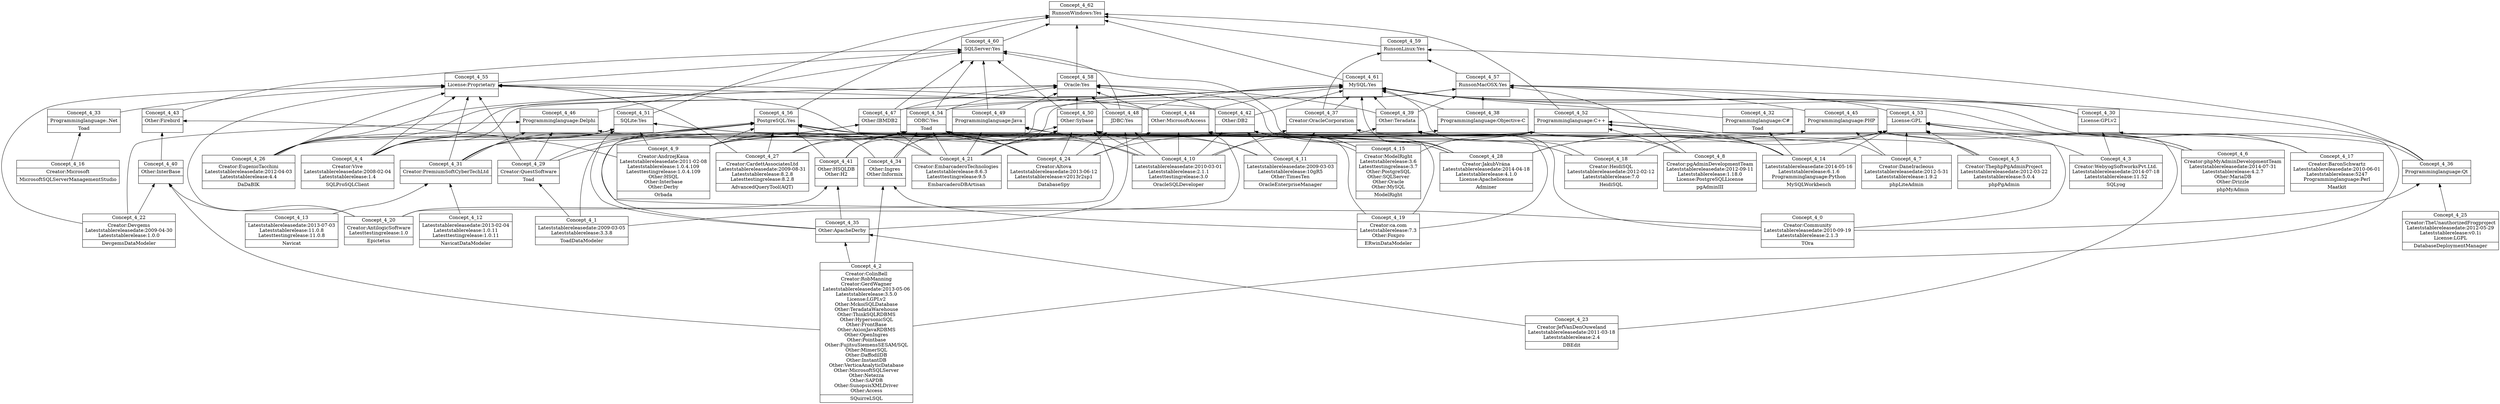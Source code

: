 digraph G { 
	rankdir=BT;
subgraph 4 { 
label="4";
1 [shape=record,label="{Concept_4_6|Creator:phpMyAdminDevelopmentTeam\nLateststablereleasedate:2014-07-31\nLateststablerelease:4.2.7\nOther:MariaDB\nOther:Drizzle\n|phpMyAdmin\n}"];
2 [shape=record,label="{Concept_4_5|Creator:ThephpPgAdminProject\nLateststablereleasedate:2012-03-22\nLateststablerelease:5.0.4\n|phpPgAdmin\n}"];
3 [shape=record,label="{Concept_4_20|Creator:AntilogicSoftware\nLatesttestingrelease:1.0\n|Epictetus\n}"];
4 [shape=record,label="{Concept_4_26|Creator:EugenioTacchini\nLateststablereleasedate:2012-04-03\nLateststablerelease:4.4\n|DaDaBIK\n}"];
5 [shape=record,label="{Concept_4_25|Creator:TheUnauthorizedFrogproject\nLateststablereleasedate:2012-05-29\nLateststablerelease:v0.1i\nLicense:LGPL\n|DatabaseDeploymentManager\n}"];
6 [shape=record,label="{Concept_4_4|Creator:Vive\nLateststablereleasedate:2008-02-04\nLateststablerelease:1.4\n|SQLProSQLClient\n}"];
7 [shape=record,label="{Concept_4_9|Creator:AndrzejKaua\nLateststablereleasedate:2011-02-08\nLateststablerelease:1.0.4.109\nLatesttestingrelease:1.0.4.109\nOther:HSQL\nOther:Interbase\nOther:Derby\n|Orbada\n}"];
8 [shape=record,label="{Concept_4_2|Creator:ColinBell\nCreator:RobManning\nCreator:GerdWagner\nLateststablereleasedate:2013-05-06\nLateststablerelease:3.5.0\nLicense:LGPLv2\nOther:MckoiSQLDatabase\nOther:TeradataWarehouse\nOther:ThinkSQLRDBMS\nOther:HypersonicSQL\nOther:FrontBase\nOther:AxionJavaRDBMS\nOther:OpenIngres\nOther:Pointbase\nOther:FujitsuSiemensSESAM/SQL\nOther:MimerSQL\nOther:DaffodilDB\nOther:InstantDB\nOther:VerticaAnalyticDatabase\nOther:MicrosoftSQLServer\nOther:Netezza\nOther:SAPDB\nOther:SunopsisXMLDriver\nOther:Access\n|SQuirreLSQL\n}"];
9 [shape=record,label="{Concept_4_27|Creator:CardettAssociatesLtd\nLateststablereleasedate:2009-08-31\nLateststablerelease:8.2.8\nLatesttestingrelease:8.2.8\n|AdvancedQueryTool(AQT)\n}"];
10 [shape=record,label="{Concept_4_23|Creator:JefVanDenOuweland\nLateststablereleasedate:2011-03-18\nLateststablerelease:2.4\n|DBEdit\n}"];
11 [shape=record,label="{Concept_4_17|Creator:BaronSchwartz\nLateststablereleasedate:2010-06-01\nLateststablerelease:5247\nProgramminglanguage:Perl\n|Maatkit\n}"];
12 [shape=record,label="{Concept_4_22|Creator:Devgems\nLateststablereleasedate:2009-04-30\nLateststablerelease:1.0.0\n|DevgemsDataModeler\n}"];
13 [shape=record,label="{Concept_4_15|Creator:ModelRight\nLateststablerelease:3.6\nLatesttestingrelease:3.7\nOther:PostgreSQL\nOther:SQLServer\nOther:Oracle\nOther:MySQL\n|ModelRight\n}"];
14 [shape=record,label="{Concept_4_0|Creator:Community\nLateststablereleasedate:2010-09-19\nLateststablerelease:2.1.3\n|TOra\n}"];
15 [shape=record,label="{Concept_4_21|Creator:EmbarcaderoTechnologies\nLateststablerelease:8.6.3\nLatesttestingrelease:9.5\n|EmbarcaderoDBArtisan\n}"];
16 [shape=record,label="{Concept_4_24|Creator:Altova\nLateststablereleasedate:2013-06-12\nLateststablerelease:v2013r2sp1\n|DatabaseSpy\n}"];
17 [shape=record,label="{Concept_4_28|Creator:JakubVrána\nLateststablereleasedate:2014-04-18\nLateststablerelease:4.1.0\nLicense:Apachelicense\n|Adminer\n}"];
18 [shape=record,label="{Concept_4_16|Creator:Microsoft\n|MicrosoftSQLServerManagementStudio\n}"];
19 [shape=record,label="{Concept_4_8|Creator:pgAdminDevelopmentTeam\nLateststablereleasedate:2012-09-11\nLateststablerelease:1.18.0\nLicense:PostgreSQLLicense\n|pgAdminIII\n}"];
20 [shape=record,label="{Concept_4_3|Creator:WebyogSoftworksPvt.Ltd.\nLateststablereleasedate:2014-07-18\nLateststablerelease:11.52\n|SQLyog\n}"];
21 [shape=record,label="{Concept_4_19|Creator:ca.com\nLateststablerelease:7.3\nOther:Foxpro\n|ERwinDataModeler\n}"];
22 [shape=record,label="{Concept_4_7|Creator:DaneIracleous\nLateststablereleasedate:2012-5-31\nLateststablerelease:1.9.2\n|phpLiteAdmin\n}"];
23 [shape=record,label="{Concept_4_18|Creator:HeidiSQL\nLateststablereleasedate:2012-02-12\nLateststablerelease:7.0\n|HeidiSQL\n}"];
24 [shape=record,label="{Concept_4_12|Lateststablereleasedate:2013-02-04\nLateststablerelease:1.0.11\nLatesttestingrelease:1.0.11\n|NavicatDataModeler\n}"];
25 [shape=record,label="{Concept_4_13|Lateststablereleasedate:2013-07-03\nLateststablerelease:11.0.8\nLatesttestingrelease:11.0.8\n|Navicat\n}"];
26 [shape=record,label="{Concept_4_10|Lateststablereleasedate:2010-03-01\nLateststablerelease:2.1.1\nLatesttestingrelease:3.0\n|OracleSQLDeveloper\n}"];
27 [shape=record,label="{Concept_4_11|Lateststablereleasedate:2009-03-03\nLateststablerelease:10gR5\nOther:TimesTen\n|OracleEnterpriseManager\n}"];
28 [shape=record,label="{Concept_4_1|Lateststablereleasedate:2009-03-05\nLateststablerelease:3.3.8\n|ToadDataModeler\n}"];
29 [shape=record,label="{Concept_4_14|Lateststablereleasedate:2014-05-16\nLateststablerelease:6.1.6\nProgramminglanguage:Python\n|MySQLWorkbench\n}"];
30 [shape=record,label="{Concept_4_34|Other:Ingres\nOther:Informix\n|}"];
31 [shape=record,label="{Concept_4_35|Other:ApacheDerby\n|}"];
32 [shape=record,label="{Concept_4_36|Programminglanguage:Qt\n|}"];
33 [shape=record,label="{Concept_4_32|Programminglanguage:C#\n|Toad\n}"];
34 [shape=record,label="{Concept_4_33|Programminglanguage:.Net\n|Toad\n}"];
35 [shape=record,label="{Concept_4_29|Creator:QuestSoftware\n|Toad\n}"];
36 [shape=record,label="{Concept_4_31|Creator:PremiumSoftCyberTechLtd\n|}"];
37 [shape=record,label="{Concept_4_30|License:GPLv2\n|}"];
38 [shape=record,label="{Concept_4_40|Other:InterBase\n|}"];
39 [shape=record,label="{Concept_4_39|Other:Teradata\n|}"];
40 [shape=record,label="{Concept_4_41|Other:HSQLDB\nOther:H2\n|}"];
41 [shape=record,label="{Concept_4_38|Programminglanguage:Objective-C\n|}"];
42 [shape=record,label="{Concept_4_37|Creator:OracleCorporation\n|}"];
43 [shape=record,label="{Concept_4_43|Other:Firebird\n|}"];
44 [shape=record,label="{Concept_4_42|Other:DB2\n|}"];
45 [shape=record,label="{Concept_4_44|Other:MicrosoftAccess\n|}"];
46 [shape=record,label="{Concept_4_45|Programminglanguage:PHP\n|}"];
47 [shape=record,label="{Concept_4_48|JDBC:Yes\n|}"];
48 [shape=record,label="{Concept_4_47|Other:IBMDB2\n|}"];
49 [shape=record,label="{Concept_4_46|Programminglanguage:Delphi\n|}"];
50 [shape=record,label="{Concept_4_51|SQLite:Yes\n|}"];
51 [shape=record,label="{Concept_4_50|Other:Sybase\n|}"];
52 [shape=record,label="{Concept_4_52|Programminglanguage:C++\n|}"];
53 [shape=record,label="{Concept_4_53|License:GPL\n|}"];
54 [shape=record,label="{Concept_4_54|ODBC:Yes\n|Toad\n}"];
55 [shape=record,label="{Concept_4_56|PostgreSQL:Yes\n|}"];
56 [shape=record,label="{Concept_4_55|License:Proprietary\n|}"];
57 [shape=record,label="{Concept_4_58|Oracle:Yes\n|}"];
58 [shape=record,label="{Concept_4_57|RunsonMacOSX:Yes\n|}"];
59 [shape=record,label="{Concept_4_59|RunsonLinux:Yes\n|}"];
60 [shape=record,label="{Concept_4_60|SQLServer:Yes\n|}"];
61 [shape=record,label="{Concept_4_61|MySQL:Yes\n|}"];
62 [shape=record,label="{Concept_4_62|RunsonWindows:Yes\n|}"];
63 [shape=record,label="{Concept_4_49|Programminglanguage:Java\n|}"];
	21 -> 30
	8 -> 30
	10 -> 31
	8 -> 31
	5 -> 32
	14 -> 32
	29 -> 33
	18 -> 34
	28 -> 35
	24 -> 36
	25 -> 36
	20 -> 37
	8 -> 37
	3 -> 38
	12 -> 38
	8 -> 38
	14 -> 39
	26 -> 39
	21 -> 39
	3 -> 40
	31 -> 40
	29 -> 41
	36 -> 41
	27 -> 42
	26 -> 42
	29 -> 42
	38 -> 43
	7 -> 43
	21 -> 44
	27 -> 44
	26 -> 44
	13 -> 44
	28 -> 45
	16 -> 45
	21 -> 45
	26 -> 45
	13 -> 45
	22 -> 46
	2 -> 46
	17 -> 46
	4 -> 46
	1 -> 46
	7 -> 47
	15 -> 47
	31 -> 47
	16 -> 47
	26 -> 47
	16 -> 48
	15 -> 48
	31 -> 48
	35 -> 48
	23 -> 49
	12 -> 49
	36 -> 49
	35 -> 49
	22 -> 50
	7 -> 50
	31 -> 50
	17 -> 50
	4 -> 50
	6 -> 50
	36 -> 50
	30 -> 51
	15 -> 51
	3 -> 51
	16 -> 51
	27 -> 51
	26 -> 51
	35 -> 51
	15 -> 52
	32 -> 52
	16 -> 52
	20 -> 52
	9 -> 52
	19 -> 52
	6 -> 52
	29 -> 52
	13 -> 52
	14 -> 53
	22 -> 53
	7 -> 53
	23 -> 53
	10 -> 53
	1 -> 53
	2 -> 53
	11 -> 53
	17 -> 53
	29 -> 53
	30 -> 54
	7 -> 54
	15 -> 54
	16 -> 54
	9 -> 54
	26 -> 54
	36 -> 54
	13 -> 54
	2 -> 55
	9 -> 55
	36 -> 55
	14 -> 55
	28 -> 55
	30 -> 55
	7 -> 55
	40 -> 55
	16 -> 55
	17 -> 55
	19 -> 55
	4 -> 55
	6 -> 55
	15 -> 56
	12 -> 56
	45 -> 56
	44 -> 56
	9 -> 56
	34 -> 56
	36 -> 56
	35 -> 56
	3 -> 56
	4 -> 56
	6 -> 56
	45 -> 57
	44 -> 57
	39 -> 57
	51 -> 57
	48 -> 57
	17 -> 57
	63 -> 57
	4 -> 57
	6 -> 57
	54 -> 57
	47 -> 57
	39 -> 58
	30 -> 58
	41 -> 58
	53 -> 58
	40 -> 58
	19 -> 58
	46 -> 58
	37 -> 58
	58 -> 59
	42 -> 59
	32 -> 59
	43 -> 60
	51 -> 60
	56 -> 60
	49 -> 60
	48 -> 60
	17 -> 60
	63 -> 60
	54 -> 60
	47 -> 60
	41 -> 61
	45 -> 61
	32 -> 61
	1 -> 61
	44 -> 61
	37 -> 61
	39 -> 61
	42 -> 61
	23 -> 61
	11 -> 61
	48 -> 61
	17 -> 61
	6 -> 61
	4 -> 61
	33 -> 61
	54 -> 61
	47 -> 61
	61 -> 62
	59 -> 62
	60 -> 62
	52 -> 62
	50 -> 62
	57 -> 62
	55 -> 62
	7 -> 63
	15 -> 63
	40 -> 63
	27 -> 63
	26 -> 63
}
}
